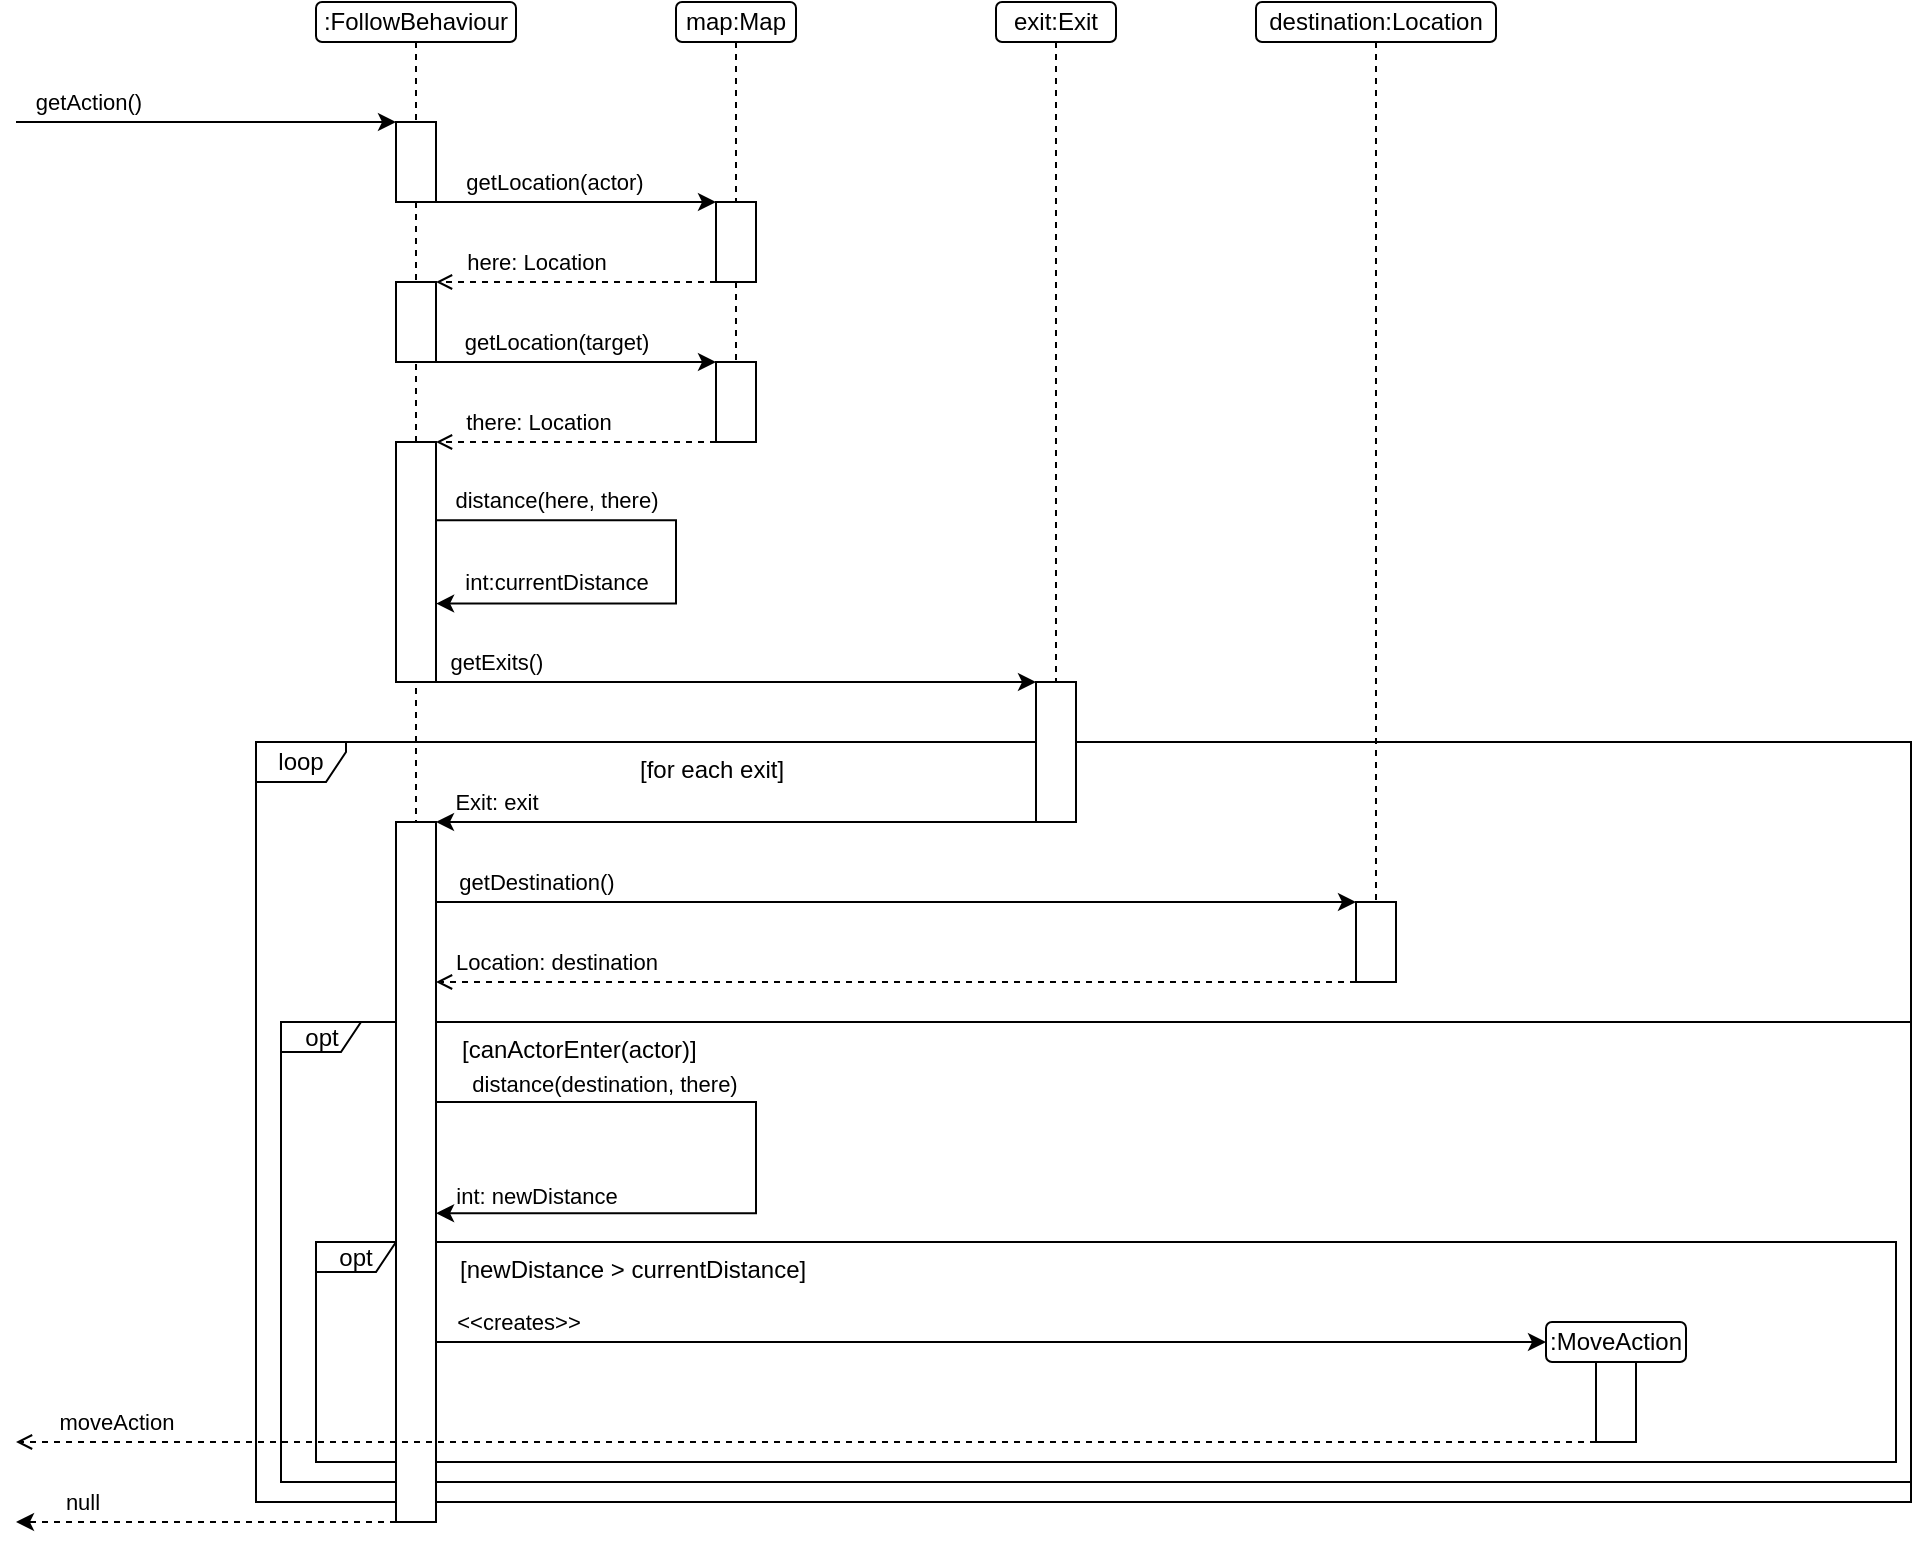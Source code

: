<mxfile version="24.3.1" type="device">
  <diagram name="Page-1" id="Z5_mxyFWhPoOwISwIRji">
    <mxGraphModel dx="1313" dy="698" grid="1" gridSize="10" guides="1" tooltips="1" connect="1" arrows="1" fold="1" page="1" pageScale="1" pageWidth="1169" pageHeight="827" math="0" shadow="0">
      <root>
        <mxCell id="0" />
        <mxCell id="1" parent="0" />
        <mxCell id="0ZQwHmmF4wAy4fdGetRu-91" style="edgeStyle=none;rounded=0;orthogonalLoop=1;jettySize=auto;html=1;exitX=0.5;exitY=1;exitDx=0;exitDy=0;entryX=0.5;entryY=0;entryDx=0;entryDy=0;dashed=1;endArrow=none;endFill=0;" parent="1" source="0ZQwHmmF4wAy4fdGetRu-4" target="0ZQwHmmF4wAy4fdGetRu-23" edge="1">
          <mxGeometry relative="1" as="geometry">
            <mxPoint x="330" y="110" as="sourcePoint" />
            <mxPoint x="330" y="150" as="targetPoint" />
          </mxGeometry>
        </mxCell>
        <mxCell id="0ZQwHmmF4wAy4fdGetRu-89" style="edgeStyle=none;rounded=0;orthogonalLoop=1;jettySize=auto;html=1;exitX=0.5;exitY=0;exitDx=0;exitDy=0;entryX=0.5;entryY=1;entryDx=0;entryDy=0;dashed=1;endArrow=none;endFill=0;" parent="1" target="0ZQwHmmF4wAy4fdGetRu-20" edge="1">
          <mxGeometry relative="1" as="geometry">
            <mxPoint x="320" y="780" as="sourcePoint" />
            <mxPoint x="340" y="160" as="targetPoint" />
          </mxGeometry>
        </mxCell>
        <mxCell id="0ZQwHmmF4wAy4fdGetRu-4" value="map:Map" style="rounded=1;whiteSpace=wrap;html=1;" parent="1" vertex="1">
          <mxGeometry x="450" y="80" width="60" height="20" as="geometry" />
        </mxCell>
        <mxCell id="0ZQwHmmF4wAy4fdGetRu-11" style="edgeStyle=orthogonalEdgeStyle;rounded=0;orthogonalLoop=1;jettySize=auto;html=1;startArrow=classic;startFill=1;endArrow=none;endFill=0;exitX=0;exitY=0;exitDx=0;exitDy=0;" parent="1" source="0ZQwHmmF4wAy4fdGetRu-14" edge="1">
          <mxGeometry relative="1" as="geometry">
            <mxPoint x="120" y="140" as="targetPoint" />
            <mxPoint x="310" y="139.5" as="sourcePoint" />
            <Array as="points">
              <mxPoint x="250" y="140" />
            </Array>
          </mxGeometry>
        </mxCell>
        <mxCell id="0ZQwHmmF4wAy4fdGetRu-12" value="getAction()" style="edgeLabel;html=1;align=center;verticalAlign=middle;resizable=0;points=[];" parent="0ZQwHmmF4wAy4fdGetRu-11" vertex="1" connectable="0">
          <mxGeometry x="0.859" relative="1" as="geometry">
            <mxPoint x="22" y="-10" as="offset" />
          </mxGeometry>
        </mxCell>
        <mxCell id="0ZQwHmmF4wAy4fdGetRu-16" style="rounded=0;orthogonalLoop=1;jettySize=auto;html=1;exitX=1;exitY=1;exitDx=0;exitDy=0;entryX=0;entryY=0;entryDx=0;entryDy=0;" parent="1" source="0ZQwHmmF4wAy4fdGetRu-14" target="0ZQwHmmF4wAy4fdGetRu-19" edge="1">
          <mxGeometry relative="1" as="geometry">
            <mxPoint x="430" y="180" as="targetPoint" />
          </mxGeometry>
        </mxCell>
        <mxCell id="0ZQwHmmF4wAy4fdGetRu-18" value="getLocation(actor)" style="edgeLabel;html=1;align=center;verticalAlign=middle;resizable=0;points=[];" parent="0ZQwHmmF4wAy4fdGetRu-16" vertex="1" connectable="0">
          <mxGeometry x="-0.56" relative="1" as="geometry">
            <mxPoint x="28" y="-10" as="offset" />
          </mxGeometry>
        </mxCell>
        <mxCell id="0ZQwHmmF4wAy4fdGetRu-14" value="" style="rounded=0;whiteSpace=wrap;html=1;" parent="1" vertex="1">
          <mxGeometry x="310" y="140" width="20" height="40" as="geometry" />
        </mxCell>
        <mxCell id="0ZQwHmmF4wAy4fdGetRu-87" style="edgeStyle=none;rounded=0;orthogonalLoop=1;jettySize=auto;html=1;exitX=0.5;exitY=1;exitDx=0;exitDy=0;entryX=0.5;entryY=0;entryDx=0;entryDy=0;dashed=1;endArrow=none;endFill=0;" parent="1" source="0ZQwHmmF4wAy4fdGetRu-17" target="0ZQwHmmF4wAy4fdGetRu-14" edge="1">
          <mxGeometry relative="1" as="geometry" />
        </mxCell>
        <mxCell id="0ZQwHmmF4wAy4fdGetRu-17" value=":FollowBehaviour" style="rounded=1;whiteSpace=wrap;html=1;" parent="1" vertex="1">
          <mxGeometry x="270" y="80" width="100" height="20" as="geometry" />
        </mxCell>
        <mxCell id="0ZQwHmmF4wAy4fdGetRu-21" style="rounded=0;orthogonalLoop=1;jettySize=auto;html=1;exitX=0;exitY=1;exitDx=0;exitDy=0;entryX=1;entryY=0;entryDx=0;entryDy=0;endArrow=open;endFill=0;dashed=1;" parent="1" source="0ZQwHmmF4wAy4fdGetRu-19" target="0ZQwHmmF4wAy4fdGetRu-20" edge="1">
          <mxGeometry relative="1" as="geometry" />
        </mxCell>
        <mxCell id="0ZQwHmmF4wAy4fdGetRu-22" value="here: Location" style="edgeLabel;html=1;align=center;verticalAlign=middle;resizable=0;points=[];" parent="0ZQwHmmF4wAy4fdGetRu-21" vertex="1" connectable="0">
          <mxGeometry x="0.584" y="-3" relative="1" as="geometry">
            <mxPoint x="21" y="-7" as="offset" />
          </mxGeometry>
        </mxCell>
        <mxCell id="0ZQwHmmF4wAy4fdGetRu-19" value="" style="rounded=0;whiteSpace=wrap;html=1;" parent="1" vertex="1">
          <mxGeometry x="470" y="180" width="20" height="40" as="geometry" />
        </mxCell>
        <mxCell id="0ZQwHmmF4wAy4fdGetRu-24" style="edgeStyle=none;rounded=0;orthogonalLoop=1;jettySize=auto;html=1;exitX=1;exitY=1;exitDx=0;exitDy=0;entryX=0;entryY=0;entryDx=0;entryDy=0;" parent="1" source="0ZQwHmmF4wAy4fdGetRu-20" target="0ZQwHmmF4wAy4fdGetRu-23" edge="1">
          <mxGeometry relative="1" as="geometry" />
        </mxCell>
        <mxCell id="0ZQwHmmF4wAy4fdGetRu-25" value="getLocation(target)" style="edgeLabel;html=1;align=center;verticalAlign=middle;resizable=0;points=[];" parent="0ZQwHmmF4wAy4fdGetRu-24" vertex="1" connectable="0">
          <mxGeometry x="-0.687" relative="1" as="geometry">
            <mxPoint x="38" y="-10" as="offset" />
          </mxGeometry>
        </mxCell>
        <mxCell id="0ZQwHmmF4wAy4fdGetRu-20" value="" style="rounded=0;whiteSpace=wrap;html=1;" parent="1" vertex="1">
          <mxGeometry x="310" y="220" width="20" height="40" as="geometry" />
        </mxCell>
        <mxCell id="0ZQwHmmF4wAy4fdGetRu-27" style="edgeStyle=none;rounded=0;orthogonalLoop=1;jettySize=auto;html=1;exitX=0;exitY=1;exitDx=0;exitDy=0;entryX=1;entryY=0;entryDx=0;entryDy=0;dashed=1;endArrow=open;endFill=0;" parent="1" source="0ZQwHmmF4wAy4fdGetRu-23" target="0ZQwHmmF4wAy4fdGetRu-26" edge="1">
          <mxGeometry relative="1" as="geometry" />
        </mxCell>
        <mxCell id="0ZQwHmmF4wAy4fdGetRu-28" value="there: Location" style="edgeLabel;html=1;align=center;verticalAlign=middle;resizable=0;points=[];" parent="0ZQwHmmF4wAy4fdGetRu-27" vertex="1" connectable="0">
          <mxGeometry x="0.436" y="1" relative="1" as="geometry">
            <mxPoint x="11" y="-11" as="offset" />
          </mxGeometry>
        </mxCell>
        <mxCell id="0ZQwHmmF4wAy4fdGetRu-23" value="" style="rounded=0;whiteSpace=wrap;html=1;" parent="1" vertex="1">
          <mxGeometry x="470" y="260" width="20" height="40" as="geometry" />
        </mxCell>
        <mxCell id="0ZQwHmmF4wAy4fdGetRu-42" style="edgeStyle=none;rounded=0;orthogonalLoop=1;jettySize=auto;html=1;exitX=1;exitY=1;exitDx=0;exitDy=0;entryX=0;entryY=0;entryDx=0;entryDy=0;" parent="1" source="0ZQwHmmF4wAy4fdGetRu-26" target="0ZQwHmmF4wAy4fdGetRu-41" edge="1">
          <mxGeometry relative="1" as="geometry">
            <mxPoint x="330" y="450" as="sourcePoint" />
          </mxGeometry>
        </mxCell>
        <mxCell id="0ZQwHmmF4wAy4fdGetRu-43" value="getExits()" style="edgeLabel;html=1;align=center;verticalAlign=middle;resizable=0;points=[];" parent="0ZQwHmmF4wAy4fdGetRu-42" vertex="1" connectable="0">
          <mxGeometry x="-0.081" y="-3" relative="1" as="geometry">
            <mxPoint x="-108" y="-13" as="offset" />
          </mxGeometry>
        </mxCell>
        <mxCell id="0ZQwHmmF4wAy4fdGetRu-26" value="" style="rounded=0;whiteSpace=wrap;html=1;" parent="1" vertex="1">
          <mxGeometry x="310" y="300" width="20" height="120" as="geometry" />
        </mxCell>
        <mxCell id="0ZQwHmmF4wAy4fdGetRu-32" style="edgeStyle=orthogonalEdgeStyle;rounded=0;orthogonalLoop=1;jettySize=auto;html=1;entryX=1.003;entryY=0.673;entryDx=0;entryDy=0;entryPerimeter=0;exitX=0.997;exitY=0.326;exitDx=0;exitDy=0;exitPerimeter=0;" parent="1" source="0ZQwHmmF4wAy4fdGetRu-26" target="0ZQwHmmF4wAy4fdGetRu-26" edge="1">
          <mxGeometry relative="1" as="geometry">
            <mxPoint x="350" y="340" as="sourcePoint" />
            <mxPoint x="340" y="380" as="targetPoint" />
            <Array as="points">
              <mxPoint x="450" y="339" />
              <mxPoint x="450" y="381" />
            </Array>
          </mxGeometry>
        </mxCell>
        <mxCell id="0ZQwHmmF4wAy4fdGetRu-33" value="distance(here, there)" style="edgeLabel;html=1;align=center;verticalAlign=middle;resizable=0;points=[];" parent="0ZQwHmmF4wAy4fdGetRu-32" vertex="1" connectable="0">
          <mxGeometry x="-0.844" y="3" relative="1" as="geometry">
            <mxPoint x="38" y="-7" as="offset" />
          </mxGeometry>
        </mxCell>
        <mxCell id="0ZQwHmmF4wAy4fdGetRu-55" value="int:currentDistance" style="edgeLabel;html=1;align=center;verticalAlign=middle;resizable=0;points=[];" parent="0ZQwHmmF4wAy4fdGetRu-32" vertex="1" connectable="0">
          <mxGeometry x="0.815" y="-1" relative="1" as="geometry">
            <mxPoint x="33" y="-10" as="offset" />
          </mxGeometry>
        </mxCell>
        <mxCell id="0ZQwHmmF4wAy4fdGetRu-36" value="loop" style="shape=umlFrame;whiteSpace=wrap;html=1;pointerEvents=0;recursiveResize=0;container=1;collapsible=0;width=45;height=20;" parent="1" vertex="1">
          <mxGeometry x="240" y="450" width="827.5" height="380" as="geometry" />
        </mxCell>
        <mxCell id="0ZQwHmmF4wAy4fdGetRu-37" value="[for each exit]" style="text;html=1;" parent="0ZQwHmmF4wAy4fdGetRu-36" vertex="1">
          <mxGeometry width="100" height="20" relative="1" as="geometry">
            <mxPoint x="190" as="offset" />
          </mxGeometry>
        </mxCell>
        <mxCell id="0ZQwHmmF4wAy4fdGetRu-45" value="" style="rounded=0;whiteSpace=wrap;html=1;" parent="0ZQwHmmF4wAy4fdGetRu-36" vertex="1">
          <mxGeometry x="550" y="80" width="20" height="40" as="geometry" />
        </mxCell>
        <mxCell id="0ZQwHmmF4wAy4fdGetRu-95" value="opt" style="shape=umlFrame;whiteSpace=wrap;html=1;pointerEvents=0;recursiveResize=0;container=1;collapsible=0;width=40;height=15;" parent="0ZQwHmmF4wAy4fdGetRu-36" vertex="1">
          <mxGeometry x="12.5" y="140" width="815" height="230" as="geometry" />
        </mxCell>
        <mxCell id="0ZQwHmmF4wAy4fdGetRu-96" value="[canActorEnter(actor)]" style="text;html=1;" parent="0ZQwHmmF4wAy4fdGetRu-95" vertex="1">
          <mxGeometry width="100" height="20" relative="1" as="geometry">
            <mxPoint x="88" as="offset" />
          </mxGeometry>
        </mxCell>
        <mxCell id="0ZQwHmmF4wAy4fdGetRu-77" value="opt" style="shape=umlFrame;whiteSpace=wrap;html=1;pointerEvents=0;recursiveResize=0;container=1;collapsible=0;width=40;height=15;" parent="0ZQwHmmF4wAy4fdGetRu-95" vertex="1">
          <mxGeometry x="17.5" y="110" width="790" height="110" as="geometry" />
        </mxCell>
        <mxCell id="0ZQwHmmF4wAy4fdGetRu-78" value="[newDistance &amp;gt; currentDistance]" style="text;html=1;" parent="0ZQwHmmF4wAy4fdGetRu-77" vertex="1">
          <mxGeometry width="100" height="20" relative="1" as="geometry">
            <mxPoint x="70" as="offset" />
          </mxGeometry>
        </mxCell>
        <mxCell id="0ZQwHmmF4wAy4fdGetRu-63" value=":MoveAction" style="rounded=1;whiteSpace=wrap;html=1;" parent="0ZQwHmmF4wAy4fdGetRu-77" vertex="1">
          <mxGeometry x="615" y="40" width="70" height="20" as="geometry" />
        </mxCell>
        <mxCell id="0ZQwHmmF4wAy4fdGetRu-71" value="" style="rounded=0;whiteSpace=wrap;html=1;" parent="0ZQwHmmF4wAy4fdGetRu-77" vertex="1">
          <mxGeometry x="640" y="60" width="20" height="40" as="geometry" />
        </mxCell>
        <mxCell id="0ZQwHmmF4wAy4fdGetRu-57" style="edgeStyle=orthogonalEdgeStyle;rounded=0;orthogonalLoop=1;jettySize=auto;html=1;exitX=1;exitY=0.25;exitDx=0;exitDy=0;entryX=1.002;entryY=0.66;entryDx=0;entryDy=0;entryPerimeter=0;" parent="0ZQwHmmF4wAy4fdGetRu-95" edge="1">
          <mxGeometry relative="1" as="geometry">
            <mxPoint x="77.54" y="95.6" as="targetPoint" />
            <mxPoint x="77.5" y="30" as="sourcePoint" />
            <Array as="points">
              <mxPoint x="77.5" y="40" />
              <mxPoint x="237.5" y="40" />
              <mxPoint x="237.5" y="96" />
            </Array>
          </mxGeometry>
        </mxCell>
        <mxCell id="0ZQwHmmF4wAy4fdGetRu-58" value="distance(destination, there)" style="edgeLabel;html=1;align=center;verticalAlign=middle;resizable=0;points=[];" parent="0ZQwHmmF4wAy4fdGetRu-57" vertex="1" connectable="0">
          <mxGeometry x="-0.781" y="2" relative="1" as="geometry">
            <mxPoint x="52" y="-7" as="offset" />
          </mxGeometry>
        </mxCell>
        <mxCell id="0ZQwHmmF4wAy4fdGetRu-59" value="int: newDistance" style="edgeLabel;html=1;align=center;verticalAlign=middle;resizable=0;points=[];" parent="0ZQwHmmF4wAy4fdGetRu-57" vertex="1" connectable="0">
          <mxGeometry x="0.855" y="-4" relative="1" as="geometry">
            <mxPoint x="22" y="-5" as="offset" />
          </mxGeometry>
        </mxCell>
        <mxCell id="0ZQwHmmF4wAy4fdGetRu-84" style="edgeStyle=none;rounded=0;orthogonalLoop=1;jettySize=auto;html=1;exitX=0;exitY=1;exitDx=0;exitDy=0;dashed=1;" parent="0ZQwHmmF4wAy4fdGetRu-95" edge="1">
          <mxGeometry relative="1" as="geometry">
            <mxPoint x="-132.5" y="250" as="targetPoint" />
            <mxPoint x="57.5" y="250" as="sourcePoint" />
          </mxGeometry>
        </mxCell>
        <mxCell id="0ZQwHmmF4wAy4fdGetRu-85" value="null" style="edgeLabel;html=1;align=center;verticalAlign=middle;resizable=0;points=[];" parent="0ZQwHmmF4wAy4fdGetRu-84" vertex="1" connectable="0">
          <mxGeometry x="0.557" y="-1" relative="1" as="geometry">
            <mxPoint x="-9" y="-9" as="offset" />
          </mxGeometry>
        </mxCell>
        <mxCell id="0ZQwHmmF4wAy4fdGetRu-46" style="edgeStyle=none;rounded=0;orthogonalLoop=1;jettySize=auto;html=1;exitX=1;exitY=1;exitDx=0;exitDy=0;entryX=0;entryY=0;entryDx=0;entryDy=0;" parent="0ZQwHmmF4wAy4fdGetRu-36" target="0ZQwHmmF4wAy4fdGetRu-45" edge="1">
          <mxGeometry relative="1" as="geometry">
            <mxPoint x="90" y="80" as="sourcePoint" />
          </mxGeometry>
        </mxCell>
        <mxCell id="0ZQwHmmF4wAy4fdGetRu-47" value="getDestination()" style="edgeLabel;html=1;align=center;verticalAlign=middle;resizable=0;points=[];" parent="0ZQwHmmF4wAy4fdGetRu-46" vertex="1" connectable="0">
          <mxGeometry x="-0.521" y="-1" relative="1" as="geometry">
            <mxPoint x="-60" y="-11" as="offset" />
          </mxGeometry>
        </mxCell>
        <mxCell id="39OSdsziyaQNDdM-dmGX-2" style="rounded=0;orthogonalLoop=1;jettySize=auto;html=1;exitX=0;exitY=1;exitDx=0;exitDy=0;entryX=1;entryY=0;entryDx=0;entryDy=0;" edge="1" parent="0ZQwHmmF4wAy4fdGetRu-36">
          <mxGeometry relative="1" as="geometry">
            <mxPoint x="390" y="40.0" as="sourcePoint" />
            <mxPoint x="90" y="40" as="targetPoint" />
          </mxGeometry>
        </mxCell>
        <mxCell id="39OSdsziyaQNDdM-dmGX-3" value="Exit: exit" style="edgeLabel;html=1;align=center;verticalAlign=middle;resizable=0;points=[];" vertex="1" connectable="0" parent="39OSdsziyaQNDdM-dmGX-2">
          <mxGeometry x="0.581" y="-4" relative="1" as="geometry">
            <mxPoint x="-33" y="-6" as="offset" />
          </mxGeometry>
        </mxCell>
        <mxCell id="0ZQwHmmF4wAy4fdGetRu-54" style="edgeStyle=none;rounded=0;orthogonalLoop=1;jettySize=auto;html=1;exitX=0;exitY=1;exitDx=0;exitDy=0;entryX=1;entryY=0;entryDx=0;entryDy=0;dashed=1;endArrow=open;endFill=0;" parent="0ZQwHmmF4wAy4fdGetRu-36" edge="1">
          <mxGeometry relative="1" as="geometry">
            <mxPoint x="550" y="120" as="sourcePoint" />
            <mxPoint x="90" y="120" as="targetPoint" />
          </mxGeometry>
        </mxCell>
        <mxCell id="0ZQwHmmF4wAy4fdGetRu-56" value="Location: destination" style="edgeLabel;html=1;align=center;verticalAlign=middle;resizable=0;points=[];" parent="0ZQwHmmF4wAy4fdGetRu-54" vertex="1" connectable="0">
          <mxGeometry x="-0.691" y="-3" relative="1" as="geometry">
            <mxPoint x="-329" y="-7" as="offset" />
          </mxGeometry>
        </mxCell>
        <mxCell id="0ZQwHmmF4wAy4fdGetRu-67" style="edgeStyle=none;rounded=0;orthogonalLoop=1;jettySize=auto;html=1;exitX=1;exitY=1;exitDx=0;exitDy=0;entryX=0;entryY=0.5;entryDx=0;entryDy=0;" parent="0ZQwHmmF4wAy4fdGetRu-36" target="0ZQwHmmF4wAy4fdGetRu-63" edge="1">
          <mxGeometry relative="1" as="geometry">
            <mxPoint x="980" y="240" as="targetPoint" />
            <mxPoint x="90" y="300" as="sourcePoint" />
          </mxGeometry>
        </mxCell>
        <mxCell id="0ZQwHmmF4wAy4fdGetRu-69" value="&amp;lt;&amp;lt;creates&amp;gt;&amp;gt;" style="edgeLabel;html=1;align=center;verticalAlign=middle;resizable=0;points=[];" parent="0ZQwHmmF4wAy4fdGetRu-67" vertex="1" connectable="0">
          <mxGeometry x="-0.864" y="1" relative="1" as="geometry">
            <mxPoint x="3" y="-9" as="offset" />
          </mxGeometry>
        </mxCell>
        <mxCell id="39OSdsziyaQNDdM-dmGX-5" value="" style="rounded=0;whiteSpace=wrap;html=1;" vertex="1" parent="0ZQwHmmF4wAy4fdGetRu-36">
          <mxGeometry x="70" y="40" width="20" height="350" as="geometry" />
        </mxCell>
        <mxCell id="0ZQwHmmF4wAy4fdGetRu-39" value="exit:Exit" style="rounded=1;whiteSpace=wrap;html=1;" parent="1" vertex="1">
          <mxGeometry x="610" y="80" width="60" height="20" as="geometry" />
        </mxCell>
        <mxCell id="0ZQwHmmF4wAy4fdGetRu-41" value="" style="rounded=0;whiteSpace=wrap;html=1;" parent="1" vertex="1">
          <mxGeometry x="630" y="420" width="20" height="70" as="geometry" />
        </mxCell>
        <mxCell id="0ZQwHmmF4wAy4fdGetRu-49" value="destination:Location" style="rounded=1;whiteSpace=wrap;html=1;" parent="1" vertex="1">
          <mxGeometry x="740" y="80" width="120" height="20" as="geometry" />
        </mxCell>
        <mxCell id="0ZQwHmmF4wAy4fdGetRu-75" style="edgeStyle=none;rounded=0;orthogonalLoop=1;jettySize=auto;html=1;exitX=0;exitY=1;exitDx=0;exitDy=0;dashed=1;endArrow=open;endFill=0;" parent="1" source="0ZQwHmmF4wAy4fdGetRu-71" edge="1">
          <mxGeometry relative="1" as="geometry">
            <mxPoint x="120" y="800" as="targetPoint" />
          </mxGeometry>
        </mxCell>
        <mxCell id="0ZQwHmmF4wAy4fdGetRu-76" value="moveAction" style="edgeLabel;html=1;align=center;verticalAlign=middle;resizable=0;points=[];" parent="0ZQwHmmF4wAy4fdGetRu-75" vertex="1" connectable="0">
          <mxGeometry x="0.966" y="-1" relative="1" as="geometry">
            <mxPoint x="36" y="-9" as="offset" />
          </mxGeometry>
        </mxCell>
        <mxCell id="0ZQwHmmF4wAy4fdGetRu-88" style="edgeStyle=none;rounded=0;orthogonalLoop=1;jettySize=auto;html=1;exitX=0.5;exitY=1;exitDx=0;exitDy=0;entryX=0.5;entryY=0;entryDx=0;entryDy=0;dashed=1;endArrow=none;endFill=0;" parent="1" source="0ZQwHmmF4wAy4fdGetRu-14" target="0ZQwHmmF4wAy4fdGetRu-20" edge="1">
          <mxGeometry relative="1" as="geometry">
            <mxPoint x="330" y="110" as="sourcePoint" />
            <mxPoint x="330" y="150" as="targetPoint" />
          </mxGeometry>
        </mxCell>
        <mxCell id="0ZQwHmmF4wAy4fdGetRu-92" style="edgeStyle=none;rounded=0;orthogonalLoop=1;jettySize=auto;html=1;exitX=0.5;exitY=1;exitDx=0;exitDy=0;dashed=1;endArrow=none;endFill=0;entryX=0.5;entryY=0;entryDx=0;entryDy=0;" parent="1" source="0ZQwHmmF4wAy4fdGetRu-39" target="0ZQwHmmF4wAy4fdGetRu-41" edge="1">
          <mxGeometry relative="1" as="geometry">
            <mxPoint x="490" y="110" as="sourcePoint" />
            <mxPoint x="640" y="410" as="targetPoint" />
          </mxGeometry>
        </mxCell>
        <mxCell id="0ZQwHmmF4wAy4fdGetRu-93" style="edgeStyle=none;rounded=0;orthogonalLoop=1;jettySize=auto;html=1;exitX=0.5;exitY=1;exitDx=0;exitDy=0;dashed=1;endArrow=none;endFill=0;entryX=0.5;entryY=0;entryDx=0;entryDy=0;" parent="1" source="0ZQwHmmF4wAy4fdGetRu-49" target="0ZQwHmmF4wAy4fdGetRu-45" edge="1">
          <mxGeometry relative="1" as="geometry">
            <mxPoint x="650" y="110" as="sourcePoint" />
            <mxPoint x="650" y="430" as="targetPoint" />
          </mxGeometry>
        </mxCell>
      </root>
    </mxGraphModel>
  </diagram>
</mxfile>
